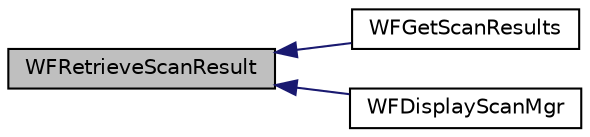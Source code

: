 digraph "WFRetrieveScanResult"
{
  edge [fontname="Helvetica",fontsize="10",labelfontname="Helvetica",labelfontsize="10"];
  node [fontname="Helvetica",fontsize="10",shape=record];
  rankdir="LR";
  Node1 [label="WFRetrieveScanResult",height=0.2,width=0.4,color="black", fillcolor="grey75", style="filled", fontcolor="black"];
  Node1 -> Node2 [dir="back",color="midnightblue",fontsize="10",style="solid"];
  Node2 [label="WFGetScanResults",height=0.2,width=0.4,color="black", fillcolor="white", style="filled",URL="$_w_f_easy_config_8c.html#a9ee98a055eabf09aabe634ad613fd399"];
  Node1 -> Node3 [dir="back",color="midnightblue",fontsize="10",style="solid"];
  Node3 [label="WFDisplayScanMgr",height=0.2,width=0.4,color="black", fillcolor="white", style="filled",URL="$_w_f_mac__24_g_8c.html#a71922ce0d81f02a29466f8aa9074fbde"];
}
